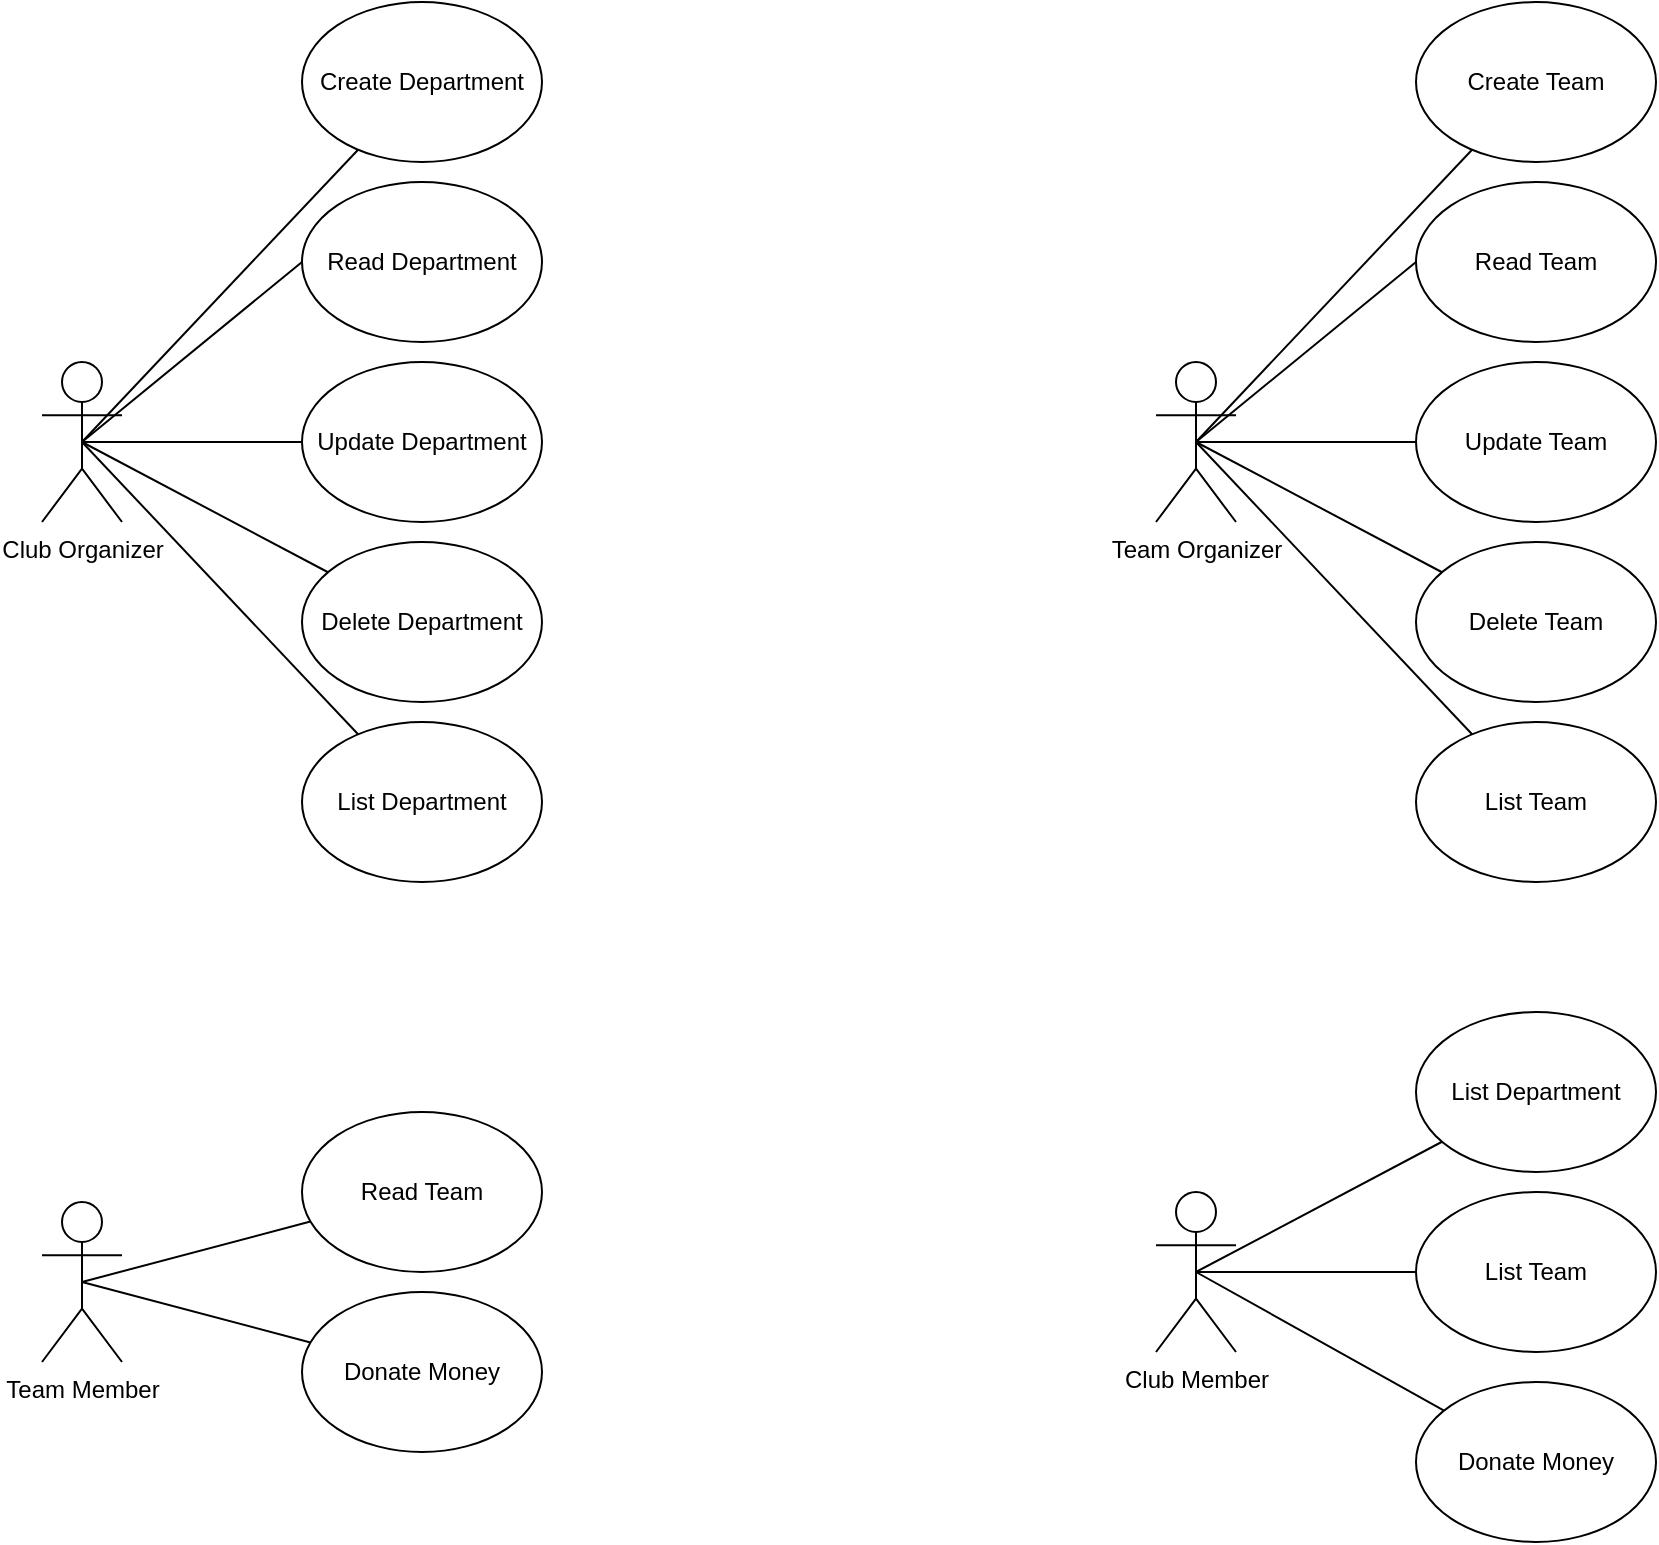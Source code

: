 <mxfile version="14.6.6" type="embed"><diagram id="p5UUzyhPHsj4HXZsn-TG" name="Page-1"><mxGraphModel dx="1233" dy="480" grid="1" gridSize="10" guides="1" tooltips="1" connect="1" arrows="1" fold="1" page="1" pageScale="1" pageWidth="827" pageHeight="1169" math="0" shadow="0"><root><mxCell id="0"/><mxCell id="1" parent="0"/><mxCell id="9v6svEEhEWFP7TPKSjcC-7" style="orthogonalLoop=1;jettySize=auto;html=1;rounded=0;endArrow=none;endFill=0;" parent="1" target="9v6svEEhEWFP7TPKSjcC-2" edge="1"><mxGeometry relative="1" as="geometry"><mxPoint x="40" y="220" as="sourcePoint"/></mxGeometry></mxCell><mxCell id="9v6svEEhEWFP7TPKSjcC-8" style="edgeStyle=none;rounded=0;orthogonalLoop=1;jettySize=auto;html=1;entryX=0;entryY=0.5;entryDx=0;entryDy=0;endArrow=none;endFill=0;exitX=0.5;exitY=0.5;exitDx=0;exitDy=0;exitPerimeter=0;" parent="1" source="9v6svEEhEWFP7TPKSjcC-1" target="9v6svEEhEWFP7TPKSjcC-3" edge="1"><mxGeometry relative="1" as="geometry"><mxPoint x="60" y="170" as="sourcePoint"/></mxGeometry></mxCell><mxCell id="9v6svEEhEWFP7TPKSjcC-9" style="edgeStyle=none;rounded=0;orthogonalLoop=1;jettySize=auto;html=1;entryX=0;entryY=0.5;entryDx=0;entryDy=0;endArrow=none;endFill=0;exitX=0.5;exitY=0.5;exitDx=0;exitDy=0;exitPerimeter=0;" parent="1" source="9v6svEEhEWFP7TPKSjcC-1" target="9v6svEEhEWFP7TPKSjcC-4" edge="1"><mxGeometry relative="1" as="geometry"/></mxCell><mxCell id="9v6svEEhEWFP7TPKSjcC-1" value="Club Organizer" style="shape=umlActor;verticalLabelPosition=bottom;verticalAlign=top;html=1;outlineConnect=0;" parent="1" vertex="1"><mxGeometry x="20" y="180" width="40" height="80" as="geometry"/></mxCell><mxCell id="9v6svEEhEWFP7TPKSjcC-2" value="Create Department" style="ellipse;whiteSpace=wrap;html=1;" parent="1" vertex="1"><mxGeometry x="150" width="120" height="80" as="geometry"/></mxCell><mxCell id="9v6svEEhEWFP7TPKSjcC-3" value="Read Department" style="ellipse;whiteSpace=wrap;html=1;" parent="1" vertex="1"><mxGeometry x="150" y="90" width="120" height="80" as="geometry"/></mxCell><mxCell id="9v6svEEhEWFP7TPKSjcC-4" value="Update Department" style="ellipse;whiteSpace=wrap;html=1;" parent="1" vertex="1"><mxGeometry x="150" y="180" width="120" height="80" as="geometry"/></mxCell><mxCell id="9v6svEEhEWFP7TPKSjcC-10" style="edgeStyle=none;rounded=0;orthogonalLoop=1;jettySize=auto;html=1;endArrow=none;endFill=0;entryX=0.5;entryY=0.5;entryDx=0;entryDy=0;entryPerimeter=0;" parent="1" source="9v6svEEhEWFP7TPKSjcC-5" target="9v6svEEhEWFP7TPKSjcC-1" edge="1"><mxGeometry relative="1" as="geometry"><mxPoint x="60" y="170" as="targetPoint"/></mxGeometry></mxCell><mxCell id="9v6svEEhEWFP7TPKSjcC-5" value="Delete Department" style="ellipse;whiteSpace=wrap;html=1;" parent="1" vertex="1"><mxGeometry x="150" y="270" width="120" height="80" as="geometry"/></mxCell><mxCell id="9v6svEEhEWFP7TPKSjcC-11" style="edgeStyle=none;rounded=0;orthogonalLoop=1;jettySize=auto;html=1;endArrow=none;endFill=0;entryX=0.5;entryY=0.5;entryDx=0;entryDy=0;entryPerimeter=0;" parent="1" source="9v6svEEhEWFP7TPKSjcC-6" target="9v6svEEhEWFP7TPKSjcC-1" edge="1"><mxGeometry relative="1" as="geometry"><mxPoint x="60" y="170" as="targetPoint"/></mxGeometry></mxCell><mxCell id="9v6svEEhEWFP7TPKSjcC-6" value="List Department" style="ellipse;whiteSpace=wrap;html=1;" parent="1" vertex="1"><mxGeometry x="150" y="360" width="120" height="80" as="geometry"/></mxCell><mxCell id="9v6svEEhEWFP7TPKSjcC-12" style="orthogonalLoop=1;jettySize=auto;html=1;rounded=0;endArrow=none;endFill=0;" parent="1" target="9v6svEEhEWFP7TPKSjcC-16" edge="1"><mxGeometry relative="1" as="geometry"><mxPoint x="597" y="220" as="sourcePoint"/></mxGeometry></mxCell><mxCell id="9v6svEEhEWFP7TPKSjcC-13" style="edgeStyle=none;rounded=0;orthogonalLoop=1;jettySize=auto;html=1;entryX=0;entryY=0.5;entryDx=0;entryDy=0;endArrow=none;endFill=0;exitX=0.5;exitY=0.5;exitDx=0;exitDy=0;exitPerimeter=0;" parent="1" source="9v6svEEhEWFP7TPKSjcC-15" target="9v6svEEhEWFP7TPKSjcC-17" edge="1"><mxGeometry relative="1" as="geometry"><mxPoint x="617" y="170" as="sourcePoint"/></mxGeometry></mxCell><mxCell id="9v6svEEhEWFP7TPKSjcC-14" style="edgeStyle=none;rounded=0;orthogonalLoop=1;jettySize=auto;html=1;entryX=0;entryY=0.5;entryDx=0;entryDy=0;endArrow=none;endFill=0;exitX=0.5;exitY=0.5;exitDx=0;exitDy=0;exitPerimeter=0;" parent="1" source="9v6svEEhEWFP7TPKSjcC-15" target="9v6svEEhEWFP7TPKSjcC-18" edge="1"><mxGeometry relative="1" as="geometry"/></mxCell><mxCell id="9v6svEEhEWFP7TPKSjcC-15" value="Team Organizer" style="shape=umlActor;verticalLabelPosition=bottom;verticalAlign=top;html=1;outlineConnect=0;" parent="1" vertex="1"><mxGeometry x="577" y="180" width="40" height="80" as="geometry"/></mxCell><mxCell id="9v6svEEhEWFP7TPKSjcC-16" value="Create Team" style="ellipse;whiteSpace=wrap;html=1;" parent="1" vertex="1"><mxGeometry x="707" width="120" height="80" as="geometry"/></mxCell><mxCell id="9v6svEEhEWFP7TPKSjcC-17" value="Read Team" style="ellipse;whiteSpace=wrap;html=1;" parent="1" vertex="1"><mxGeometry x="707" y="90" width="120" height="80" as="geometry"/></mxCell><mxCell id="9v6svEEhEWFP7TPKSjcC-18" value="Update Team" style="ellipse;whiteSpace=wrap;html=1;" parent="1" vertex="1"><mxGeometry x="707" y="180" width="120" height="80" as="geometry"/></mxCell><mxCell id="9v6svEEhEWFP7TPKSjcC-19" style="edgeStyle=none;rounded=0;orthogonalLoop=1;jettySize=auto;html=1;endArrow=none;endFill=0;entryX=0.5;entryY=0.5;entryDx=0;entryDy=0;entryPerimeter=0;" parent="1" source="9v6svEEhEWFP7TPKSjcC-20" target="9v6svEEhEWFP7TPKSjcC-15" edge="1"><mxGeometry relative="1" as="geometry"><mxPoint x="617" y="170" as="targetPoint"/></mxGeometry></mxCell><mxCell id="9v6svEEhEWFP7TPKSjcC-20" value="Delete Team" style="ellipse;whiteSpace=wrap;html=1;" parent="1" vertex="1"><mxGeometry x="707" y="270" width="120" height="80" as="geometry"/></mxCell><mxCell id="9v6svEEhEWFP7TPKSjcC-21" style="edgeStyle=none;rounded=0;orthogonalLoop=1;jettySize=auto;html=1;endArrow=none;endFill=0;entryX=0.5;entryY=0.5;entryDx=0;entryDy=0;entryPerimeter=0;" parent="1" source="9v6svEEhEWFP7TPKSjcC-22" target="9v6svEEhEWFP7TPKSjcC-15" edge="1"><mxGeometry relative="1" as="geometry"><mxPoint x="617" y="170" as="targetPoint"/></mxGeometry></mxCell><mxCell id="9v6svEEhEWFP7TPKSjcC-22" value="List Team" style="ellipse;whiteSpace=wrap;html=1;" parent="1" vertex="1"><mxGeometry x="707" y="360" width="120" height="80" as="geometry"/></mxCell><mxCell id="9v6svEEhEWFP7TPKSjcC-23" value="Team Member" style="shape=umlActor;verticalLabelPosition=bottom;verticalAlign=top;html=1;outlineConnect=0;" parent="1" vertex="1"><mxGeometry x="20" y="600" width="40" height="80" as="geometry"/></mxCell><mxCell id="9v6svEEhEWFP7TPKSjcC-25" style="edgeStyle=none;rounded=0;orthogonalLoop=1;jettySize=auto;html=1;entryX=0.5;entryY=0.5;entryDx=0;entryDy=0;entryPerimeter=0;endArrow=none;endFill=0;" parent="1" source="9v6svEEhEWFP7TPKSjcC-24" target="9v6svEEhEWFP7TPKSjcC-23" edge="1"><mxGeometry relative="1" as="geometry"/></mxCell><mxCell id="9v6svEEhEWFP7TPKSjcC-24" value="Read Team" style="ellipse;whiteSpace=wrap;html=1;" parent="1" vertex="1"><mxGeometry x="150" y="555" width="120" height="80" as="geometry"/></mxCell><mxCell id="9v6svEEhEWFP7TPKSjcC-26" value="Club Member" style="shape=umlActor;verticalLabelPosition=bottom;verticalAlign=top;html=1;outlineConnect=0;" parent="1" vertex="1"><mxGeometry x="577" y="595" width="40" height="80" as="geometry"/></mxCell><mxCell id="9v6svEEhEWFP7TPKSjcC-30" style="edgeStyle=none;rounded=0;orthogonalLoop=1;jettySize=auto;html=1;entryX=0.5;entryY=0.5;entryDx=0;entryDy=0;entryPerimeter=0;endArrow=none;endFill=0;" parent="1" source="9v6svEEhEWFP7TPKSjcC-29" target="9v6svEEhEWFP7TPKSjcC-26" edge="1"><mxGeometry relative="1" as="geometry"/></mxCell><mxCell id="9v6svEEhEWFP7TPKSjcC-29" value="List Department" style="ellipse;whiteSpace=wrap;html=1;" parent="1" vertex="1"><mxGeometry x="707" y="505" width="120" height="80" as="geometry"/></mxCell><mxCell id="9v6svEEhEWFP7TPKSjcC-32" style="edgeStyle=none;rounded=0;orthogonalLoop=1;jettySize=auto;html=1;entryX=0.5;entryY=0.5;entryDx=0;entryDy=0;entryPerimeter=0;endArrow=none;endFill=0;" parent="1" source="9v6svEEhEWFP7TPKSjcC-31" target="9v6svEEhEWFP7TPKSjcC-26" edge="1"><mxGeometry relative="1" as="geometry"/></mxCell><mxCell id="9v6svEEhEWFP7TPKSjcC-31" value="Donate Money" style="ellipse;whiteSpace=wrap;html=1;" parent="1" vertex="1"><mxGeometry x="707" y="690" width="120" height="80" as="geometry"/></mxCell><mxCell id="3" style="rounded=0;orthogonalLoop=1;jettySize=auto;html=1;entryX=0.5;entryY=0.5;entryDx=0;entryDy=0;entryPerimeter=0;endArrow=none;endFill=0;" edge="1" parent="1" source="2" target="9v6svEEhEWFP7TPKSjcC-26"><mxGeometry relative="1" as="geometry"/></mxCell><mxCell id="2" value="List Team" style="ellipse;whiteSpace=wrap;html=1;" vertex="1" parent="1"><mxGeometry x="707" y="595" width="120" height="80" as="geometry"/></mxCell><mxCell id="5" style="edgeStyle=none;rounded=0;orthogonalLoop=1;jettySize=auto;html=1;entryX=0.5;entryY=0.5;entryDx=0;entryDy=0;entryPerimeter=0;endArrow=none;endFill=0;" edge="1" parent="1" source="4" target="9v6svEEhEWFP7TPKSjcC-23"><mxGeometry relative="1" as="geometry"/></mxCell><mxCell id="4" value="Donate Money" style="ellipse;whiteSpace=wrap;html=1;" vertex="1" parent="1"><mxGeometry x="150" y="645" width="120" height="80" as="geometry"/></mxCell></root></mxGraphModel></diagram></mxfile>
